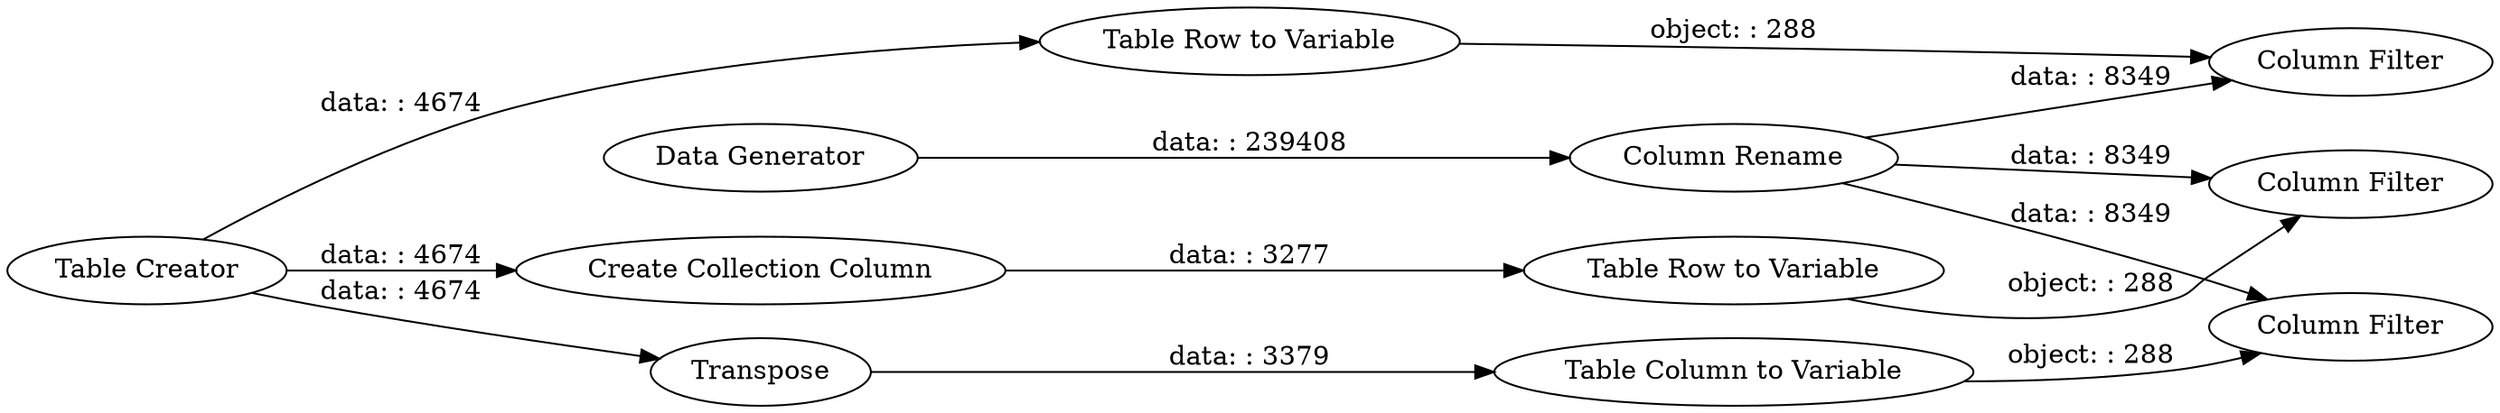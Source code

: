 digraph {
	"2501170001704173936_7" [label="Data Generator"]
	"2501170001704173936_3" [label="Table Column to Variable"]
	"2501170001704173936_9" [label="Column Filter"]
	"2501170001704173936_2" [label="Table Row to Variable"]
	"2501170001704173936_11" [label="Column Filter"]
	"2501170001704173936_1" [label="Table Creator"]
	"2501170001704173936_4" [label="Table Row to Variable"]
	"2501170001704173936_5" [label="Create Collection Column"]
	"2501170001704173936_6" [label=Transpose]
	"2501170001704173936_8" [label="Column Rename"]
	"2501170001704173936_10" [label="Column Filter"]
	"2501170001704173936_8" -> "2501170001704173936_10" [label="data: : 8349"]
	"2501170001704173936_8" -> "2501170001704173936_9" [label="data: : 8349"]
	"2501170001704173936_2" -> "2501170001704173936_9" [label="object: : 288"]
	"2501170001704173936_5" -> "2501170001704173936_4" [label="data: : 3277"]
	"2501170001704173936_3" -> "2501170001704173936_10" [label="object: : 288"]
	"2501170001704173936_4" -> "2501170001704173936_11" [label="object: : 288"]
	"2501170001704173936_1" -> "2501170001704173936_6" [label="data: : 4674"]
	"2501170001704173936_1" -> "2501170001704173936_5" [label="data: : 4674"]
	"2501170001704173936_8" -> "2501170001704173936_11" [label="data: : 8349"]
	"2501170001704173936_1" -> "2501170001704173936_2" [label="data: : 4674"]
	"2501170001704173936_6" -> "2501170001704173936_3" [label="data: : 3379"]
	"2501170001704173936_7" -> "2501170001704173936_8" [label="data: : 239408"]
	rankdir=LR
}
